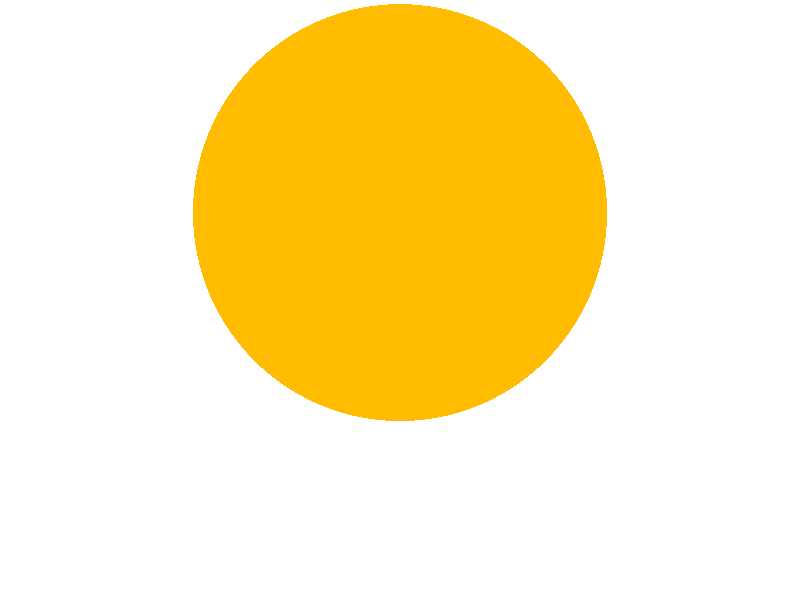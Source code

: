 #include "colors.inc"
#include "textures.inc"
#declare Rnd_1 = seed (547);   
#declare Rnd_2 = seed (837);
#declare Rnd_3 = seed (374);
#declare Rnd_4 = seed (468);
#declare Rnd_5 = seed (646);
// La posicion de la camara
camera {
 location <-3,4,5>
 look_at <0,1,0>
}      
plane {
    y, 0
    pigment {White}
}
// Punto de luz
light_source {
 <-2,20,-10>
 color rgb <1,1,1> // White
}
#declare big_ball =
union {
    difference {
        sphere { <0,0,0> 2}
        plane { y, -1.9} 
    }
}

#declare crystal_ball =
union {
    object {big_ball}
    #for (r, 0.01, 0.1, 0.0002)
        #local X = 4*rand(Rnd_1)-2;
        #local Y = 4*rand(Rnd_2)-2;
        #local Z = 4*rand(Rnd_3)-2;
        #local mag = sqrt(X*X+Y*Y+Z*Z);
        #local d = 1.9*rand(Rnd_4)/mag;
        #if (d < 0.3)
            #local d = d*(rand(Rnd_5)+1.5);
        #end
        #local X = X*d;
        #local Y = Y*d;
        #local Z = Z*d;
        sphere { 
            <X,Y,Z> r 
            /*pigment {Orange}
            finish {
                ambient 0.9
                brilliance 1
                diffuse 0 
                reflection 0.2
                specular 1
                roughness 0.01 
            }*/
        }
    #end
}

object{
    crystal_ball 
    translate<0,1.9,0>
    texture{Orange_Glass}
    finish{
        ambient 0
        brilliance 0
        diffuse 0 
        reflection 0.25
        specular 1
        roughness 0.01
        irid {
          0.1
          thickness .8
          turbulence .9
        }
        phong 0.6
        phong_size 500
    }
}

// create a point "spotlight" (conical directed) light source
light_source {
  <0,3,-1>                 // light's position (translated below)
  color rgb <1,1,1>       // light's color
  spotlight               // this kind of light source
  translate <-2, 5, -2> // <x y z> position of light
  point_at <1, 0, 1>      // direction of spotlight
  radius 2                // hotspot (inner, in degrees)
  tightness 80            // tightness of falloff (1...100) lower is softer, higher is tighter
  falloff 8               // intensity falloff radius (outer, in degrees)
}


light_source {
    <0,1.5,-1>
    color rgb <1,1,1>
}
